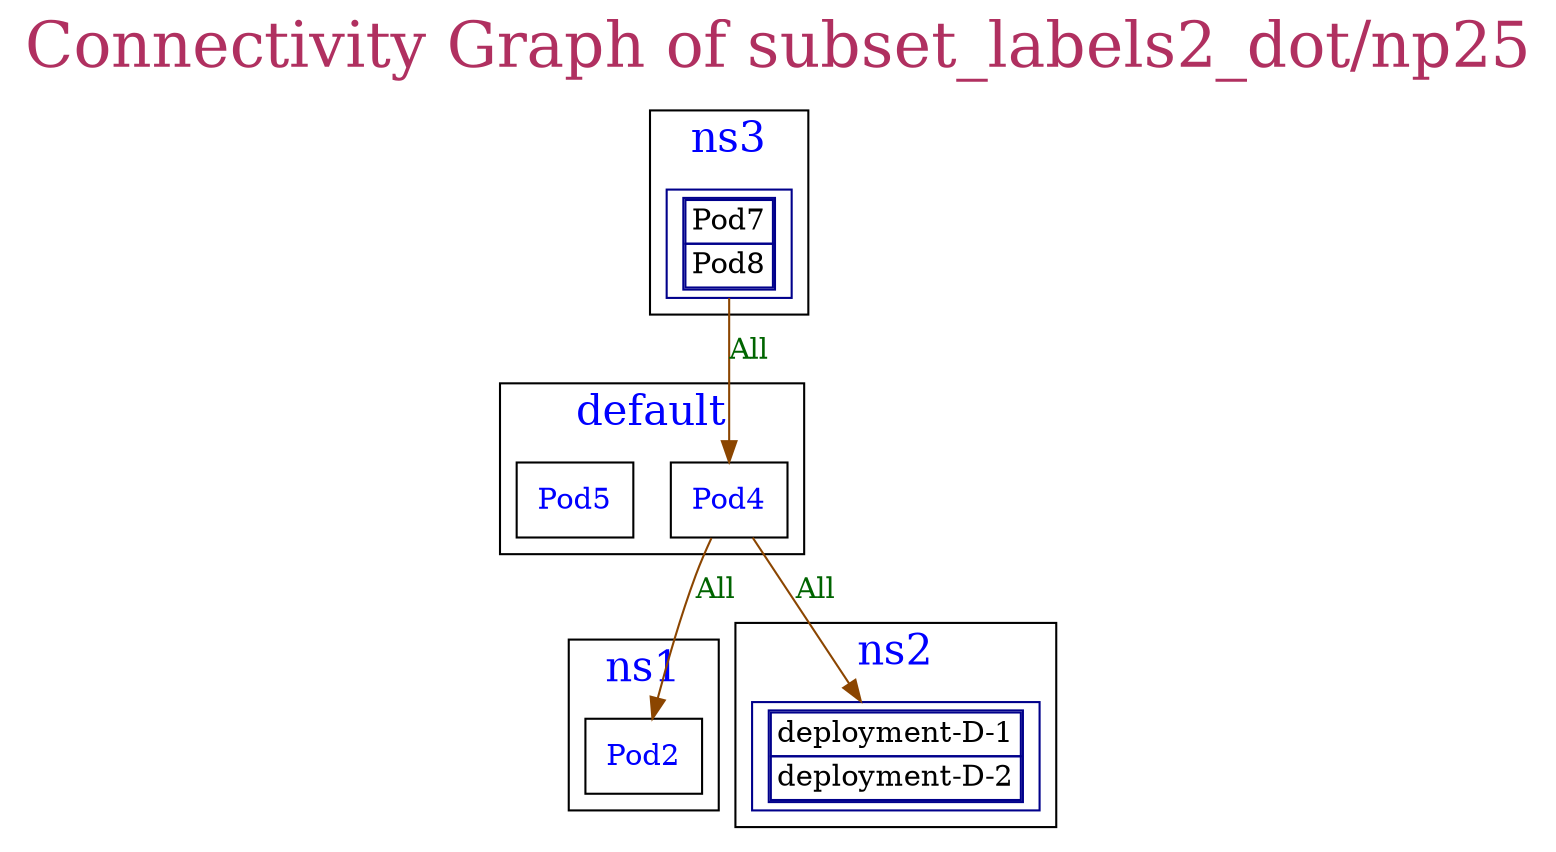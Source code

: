 // The Connectivity Graph of subset_labels2_dot/np25
digraph {
	label="Connectivity Graph of subset_labels2_dot/np25"	labelloc = "t"
	fontsize=30
	fontcolor=maroon
subgraph cluster_default_namespace{
	label="default"
	fontsize=20
	fontcolor=blue
	"default/Pod4" [label=<<table border="0" cellspacing="0"><tr><td>Pod4</td></tr></table>> shape=box fontcolor=blue]
	"default/Pod5" [label=<<table border="0" cellspacing="0"><tr><td>Pod5</td></tr></table>> shape=box fontcolor=blue]
}
subgraph cluster_ns1_namespace{
	label="ns1"
	fontsize=20
	fontcolor=blue
	"ns1/Pod2" [label=<<table border="0" cellspacing="0"><tr><td>Pod2</td></tr></table>> shape=box fontcolor=blue]
}
subgraph cluster_ns2_namespace{
	label="ns2"
	fontsize=20
	fontcolor=blue
	"ns2/deployment-D-1" [label=<<table border="1" cellspacing="0"><tr><td>deployment-D-1</td></tr><tr><td>deployment-D-2</td></tr></table>> shape=box color=blue4]
}
subgraph cluster_ns3_namespace{
	label="ns3"
	fontsize=20
	fontcolor=blue
	"ns3/Pod7" [label=<<table border="1" cellspacing="0"><tr><td>Pod7</td></tr><tr><td>Pod8</td></tr></table>> shape=box color=blue4]
}
	"default/Pod4" -> "ns1/Pod2"[label="All" color=darkorange4 fontcolor=darkgreen dir=both arrowhead=normal arrowtail=none]
	"default/Pod4" -> "ns2/deployment-D-1"[label="All" color=darkorange4 fontcolor=darkgreen dir=both arrowhead=normal arrowtail=none]
	"ns3/Pod7" -> "default/Pod4"[label="All" color=darkorange4 fontcolor=darkgreen dir=both arrowhead=normal arrowtail=none]
}
